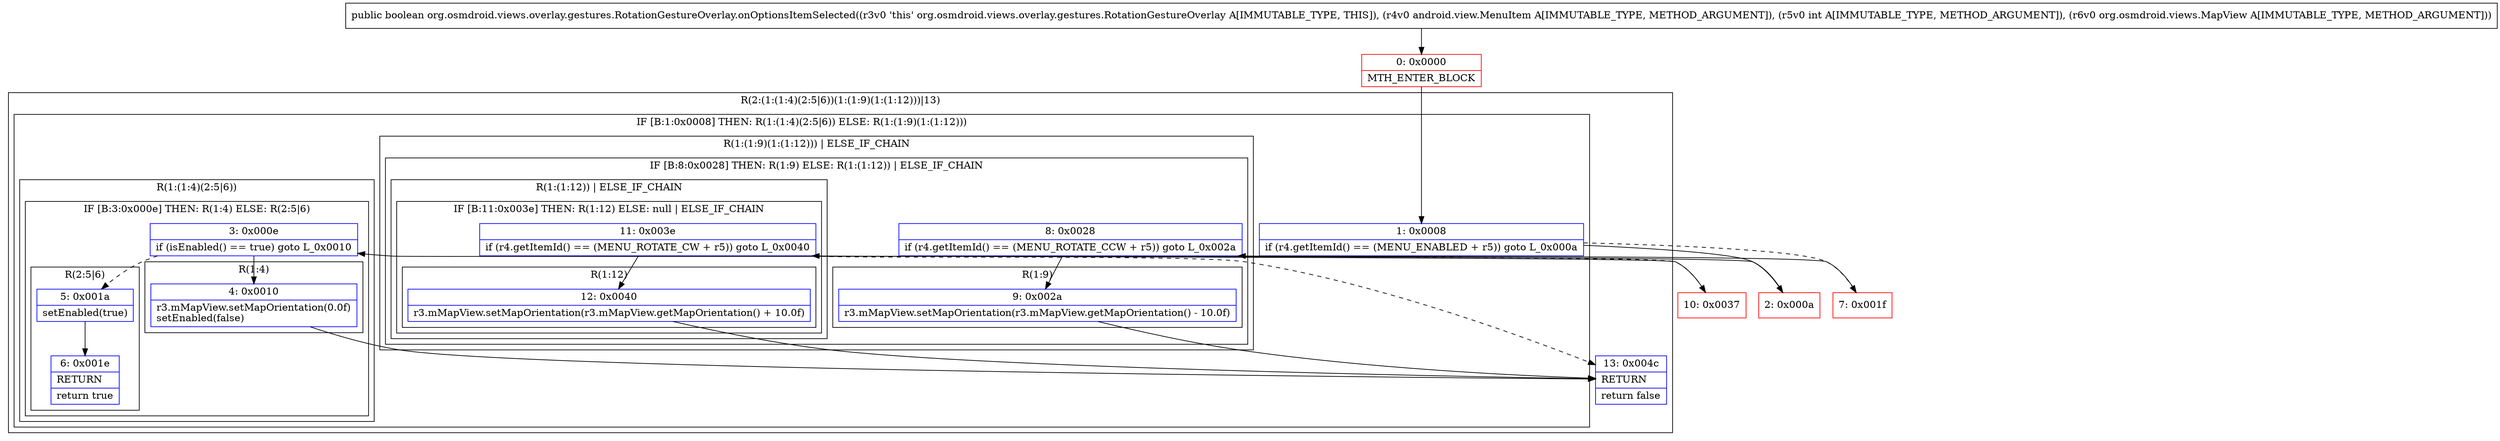 digraph "CFG fororg.osmdroid.views.overlay.gestures.RotationGestureOverlay.onOptionsItemSelected(Landroid\/view\/MenuItem;ILorg\/osmdroid\/views\/MapView;)Z" {
subgraph cluster_Region_857473374 {
label = "R(2:(1:(1:4)(2:5|6))(1:(1:9)(1:(1:12)))|13)";
node [shape=record,color=blue];
subgraph cluster_IfRegion_412173052 {
label = "IF [B:1:0x0008] THEN: R(1:(1:4)(2:5|6)) ELSE: R(1:(1:9)(1:(1:12)))";
node [shape=record,color=blue];
Node_1 [shape=record,label="{1\:\ 0x0008|if (r4.getItemId() == (MENU_ENABLED + r5)) goto L_0x000a\l}"];
subgraph cluster_Region_838275787 {
label = "R(1:(1:4)(2:5|6))";
node [shape=record,color=blue];
subgraph cluster_IfRegion_256825058 {
label = "IF [B:3:0x000e] THEN: R(1:4) ELSE: R(2:5|6)";
node [shape=record,color=blue];
Node_3 [shape=record,label="{3\:\ 0x000e|if (isEnabled() == true) goto L_0x0010\l}"];
subgraph cluster_Region_1552625828 {
label = "R(1:4)";
node [shape=record,color=blue];
Node_4 [shape=record,label="{4\:\ 0x0010|r3.mMapView.setMapOrientation(0.0f)\lsetEnabled(false)\l}"];
}
subgraph cluster_Region_1319047019 {
label = "R(2:5|6)";
node [shape=record,color=blue];
Node_5 [shape=record,label="{5\:\ 0x001a|setEnabled(true)\l}"];
Node_6 [shape=record,label="{6\:\ 0x001e|RETURN\l|return true\l}"];
}
}
}
subgraph cluster_Region_1207381305 {
label = "R(1:(1:9)(1:(1:12))) | ELSE_IF_CHAIN\l";
node [shape=record,color=blue];
subgraph cluster_IfRegion_1047993059 {
label = "IF [B:8:0x0028] THEN: R(1:9) ELSE: R(1:(1:12)) | ELSE_IF_CHAIN\l";
node [shape=record,color=blue];
Node_8 [shape=record,label="{8\:\ 0x0028|if (r4.getItemId() == (MENU_ROTATE_CCW + r5)) goto L_0x002a\l}"];
subgraph cluster_Region_1006371737 {
label = "R(1:9)";
node [shape=record,color=blue];
Node_9 [shape=record,label="{9\:\ 0x002a|r3.mMapView.setMapOrientation(r3.mMapView.getMapOrientation() \- 10.0f)\l}"];
}
subgraph cluster_Region_229550042 {
label = "R(1:(1:12)) | ELSE_IF_CHAIN\l";
node [shape=record,color=blue];
subgraph cluster_IfRegion_1942937011 {
label = "IF [B:11:0x003e] THEN: R(1:12) ELSE: null | ELSE_IF_CHAIN\l";
node [shape=record,color=blue];
Node_11 [shape=record,label="{11\:\ 0x003e|if (r4.getItemId() == (MENU_ROTATE_CW + r5)) goto L_0x0040\l}"];
subgraph cluster_Region_1978163499 {
label = "R(1:12)";
node [shape=record,color=blue];
Node_12 [shape=record,label="{12\:\ 0x0040|r3.mMapView.setMapOrientation(r3.mMapView.getMapOrientation() + 10.0f)\l}"];
}
}
}
}
}
}
Node_13 [shape=record,label="{13\:\ 0x004c|RETURN\l|return false\l}"];
}
Node_0 [shape=record,color=red,label="{0\:\ 0x0000|MTH_ENTER_BLOCK\l}"];
Node_2 [shape=record,color=red,label="{2\:\ 0x000a}"];
Node_7 [shape=record,color=red,label="{7\:\ 0x001f}"];
Node_10 [shape=record,color=red,label="{10\:\ 0x0037}"];
MethodNode[shape=record,label="{public boolean org.osmdroid.views.overlay.gestures.RotationGestureOverlay.onOptionsItemSelected((r3v0 'this' org.osmdroid.views.overlay.gestures.RotationGestureOverlay A[IMMUTABLE_TYPE, THIS]), (r4v0 android.view.MenuItem A[IMMUTABLE_TYPE, METHOD_ARGUMENT]), (r5v0 int A[IMMUTABLE_TYPE, METHOD_ARGUMENT]), (r6v0 org.osmdroid.views.MapView A[IMMUTABLE_TYPE, METHOD_ARGUMENT])) }"];
MethodNode -> Node_0;
Node_1 -> Node_2;
Node_1 -> Node_7[style=dashed];
Node_3 -> Node_4;
Node_3 -> Node_5[style=dashed];
Node_4 -> Node_13;
Node_5 -> Node_6;
Node_8 -> Node_9;
Node_8 -> Node_10[style=dashed];
Node_9 -> Node_13;
Node_11 -> Node_12;
Node_11 -> Node_13[style=dashed];
Node_12 -> Node_13;
Node_0 -> Node_1;
Node_2 -> Node_3;
Node_7 -> Node_8;
Node_10 -> Node_11;
}

